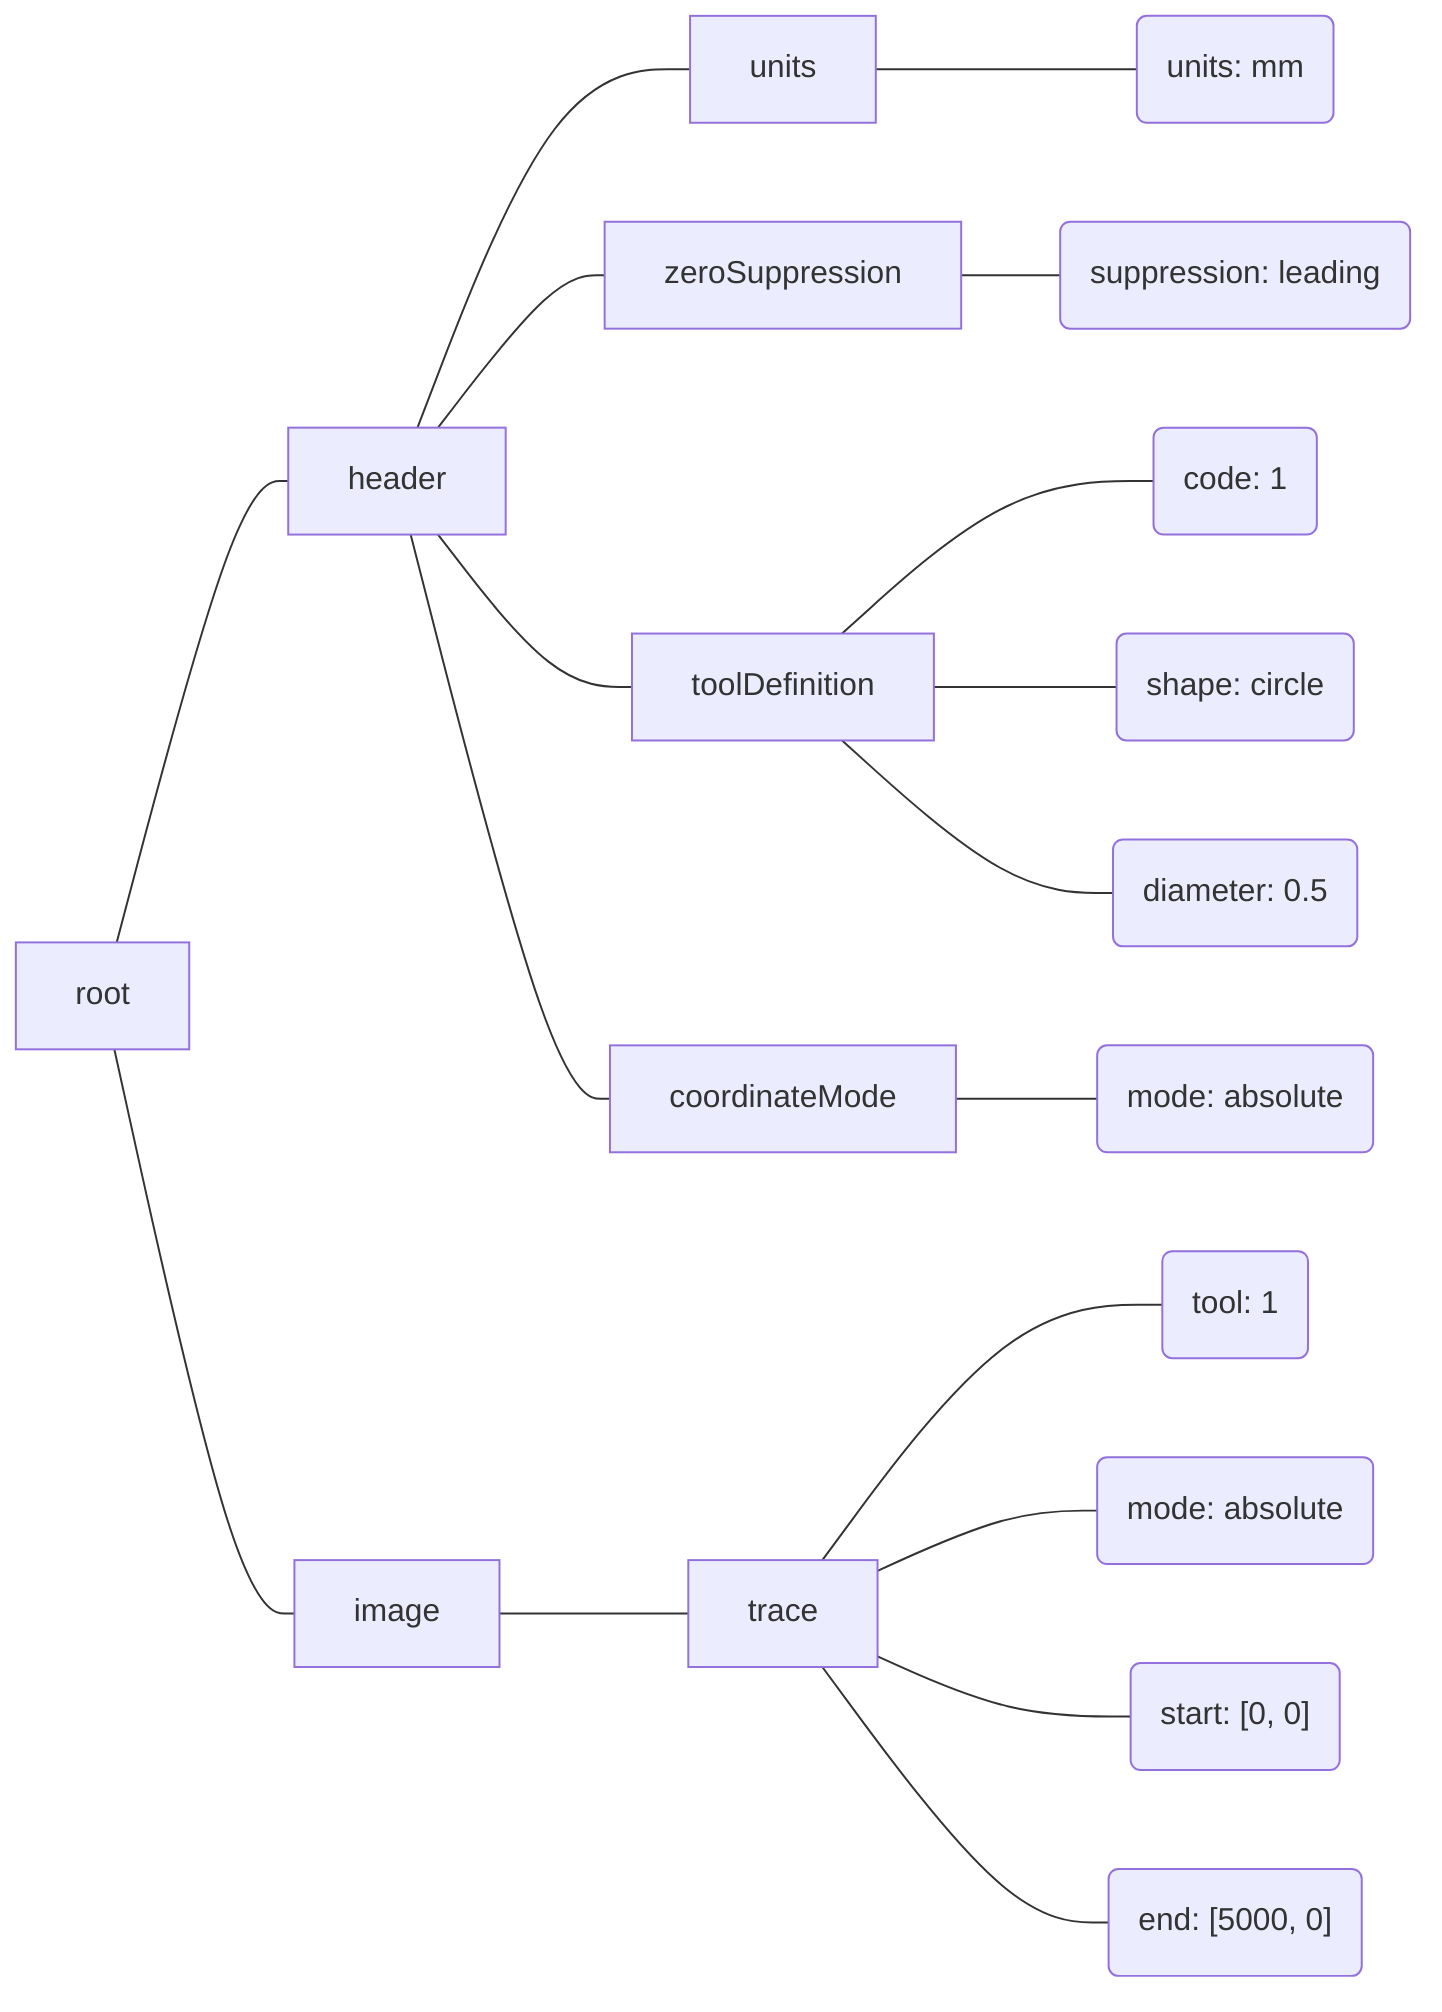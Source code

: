 graph LR

root --- header
root --- image

header --- units
header --- zeroSuppression
header --- toolDefinition
header --- coordinateMode

units --- mm(units: mm)
zeroSuppression --- leading(suppression: leading)
toolDefinition --- code(code: 1)
toolDefinition --- shape(shape: circle)
toolDefinition --- diameter(diameter: 0.5)
coordinateMode --- mode(mode: absolute)

image --- trace1[trace]
trace1 --- tool1(tool: 1)
trace1 --- mode1(mode: absolute)
trace1 --- start1("start: [0, 0]")
trace1 --- end1("end: [5000, 0]")
